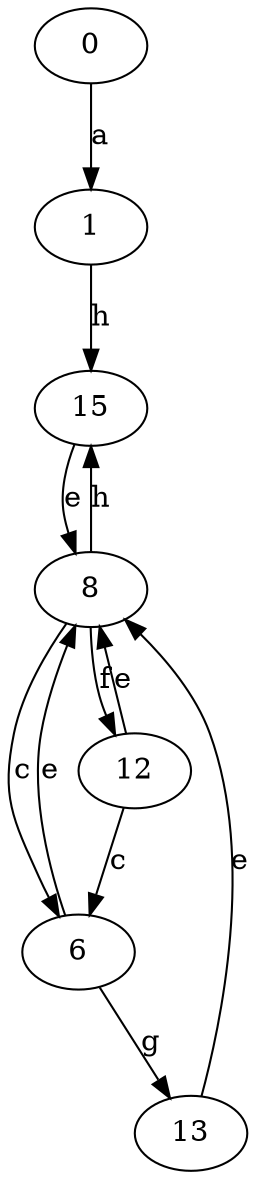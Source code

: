 strict digraph  {
1;
0;
6;
8;
12;
13;
15;
1 -> 15  [label=h];
0 -> 1  [label=a];
6 -> 8  [label=e];
6 -> 13  [label=g];
8 -> 6  [label=c];
8 -> 12  [label=f];
8 -> 15  [label=h];
12 -> 6  [label=c];
12 -> 8  [label=e];
13 -> 8  [label=e];
15 -> 8  [label=e];
}
